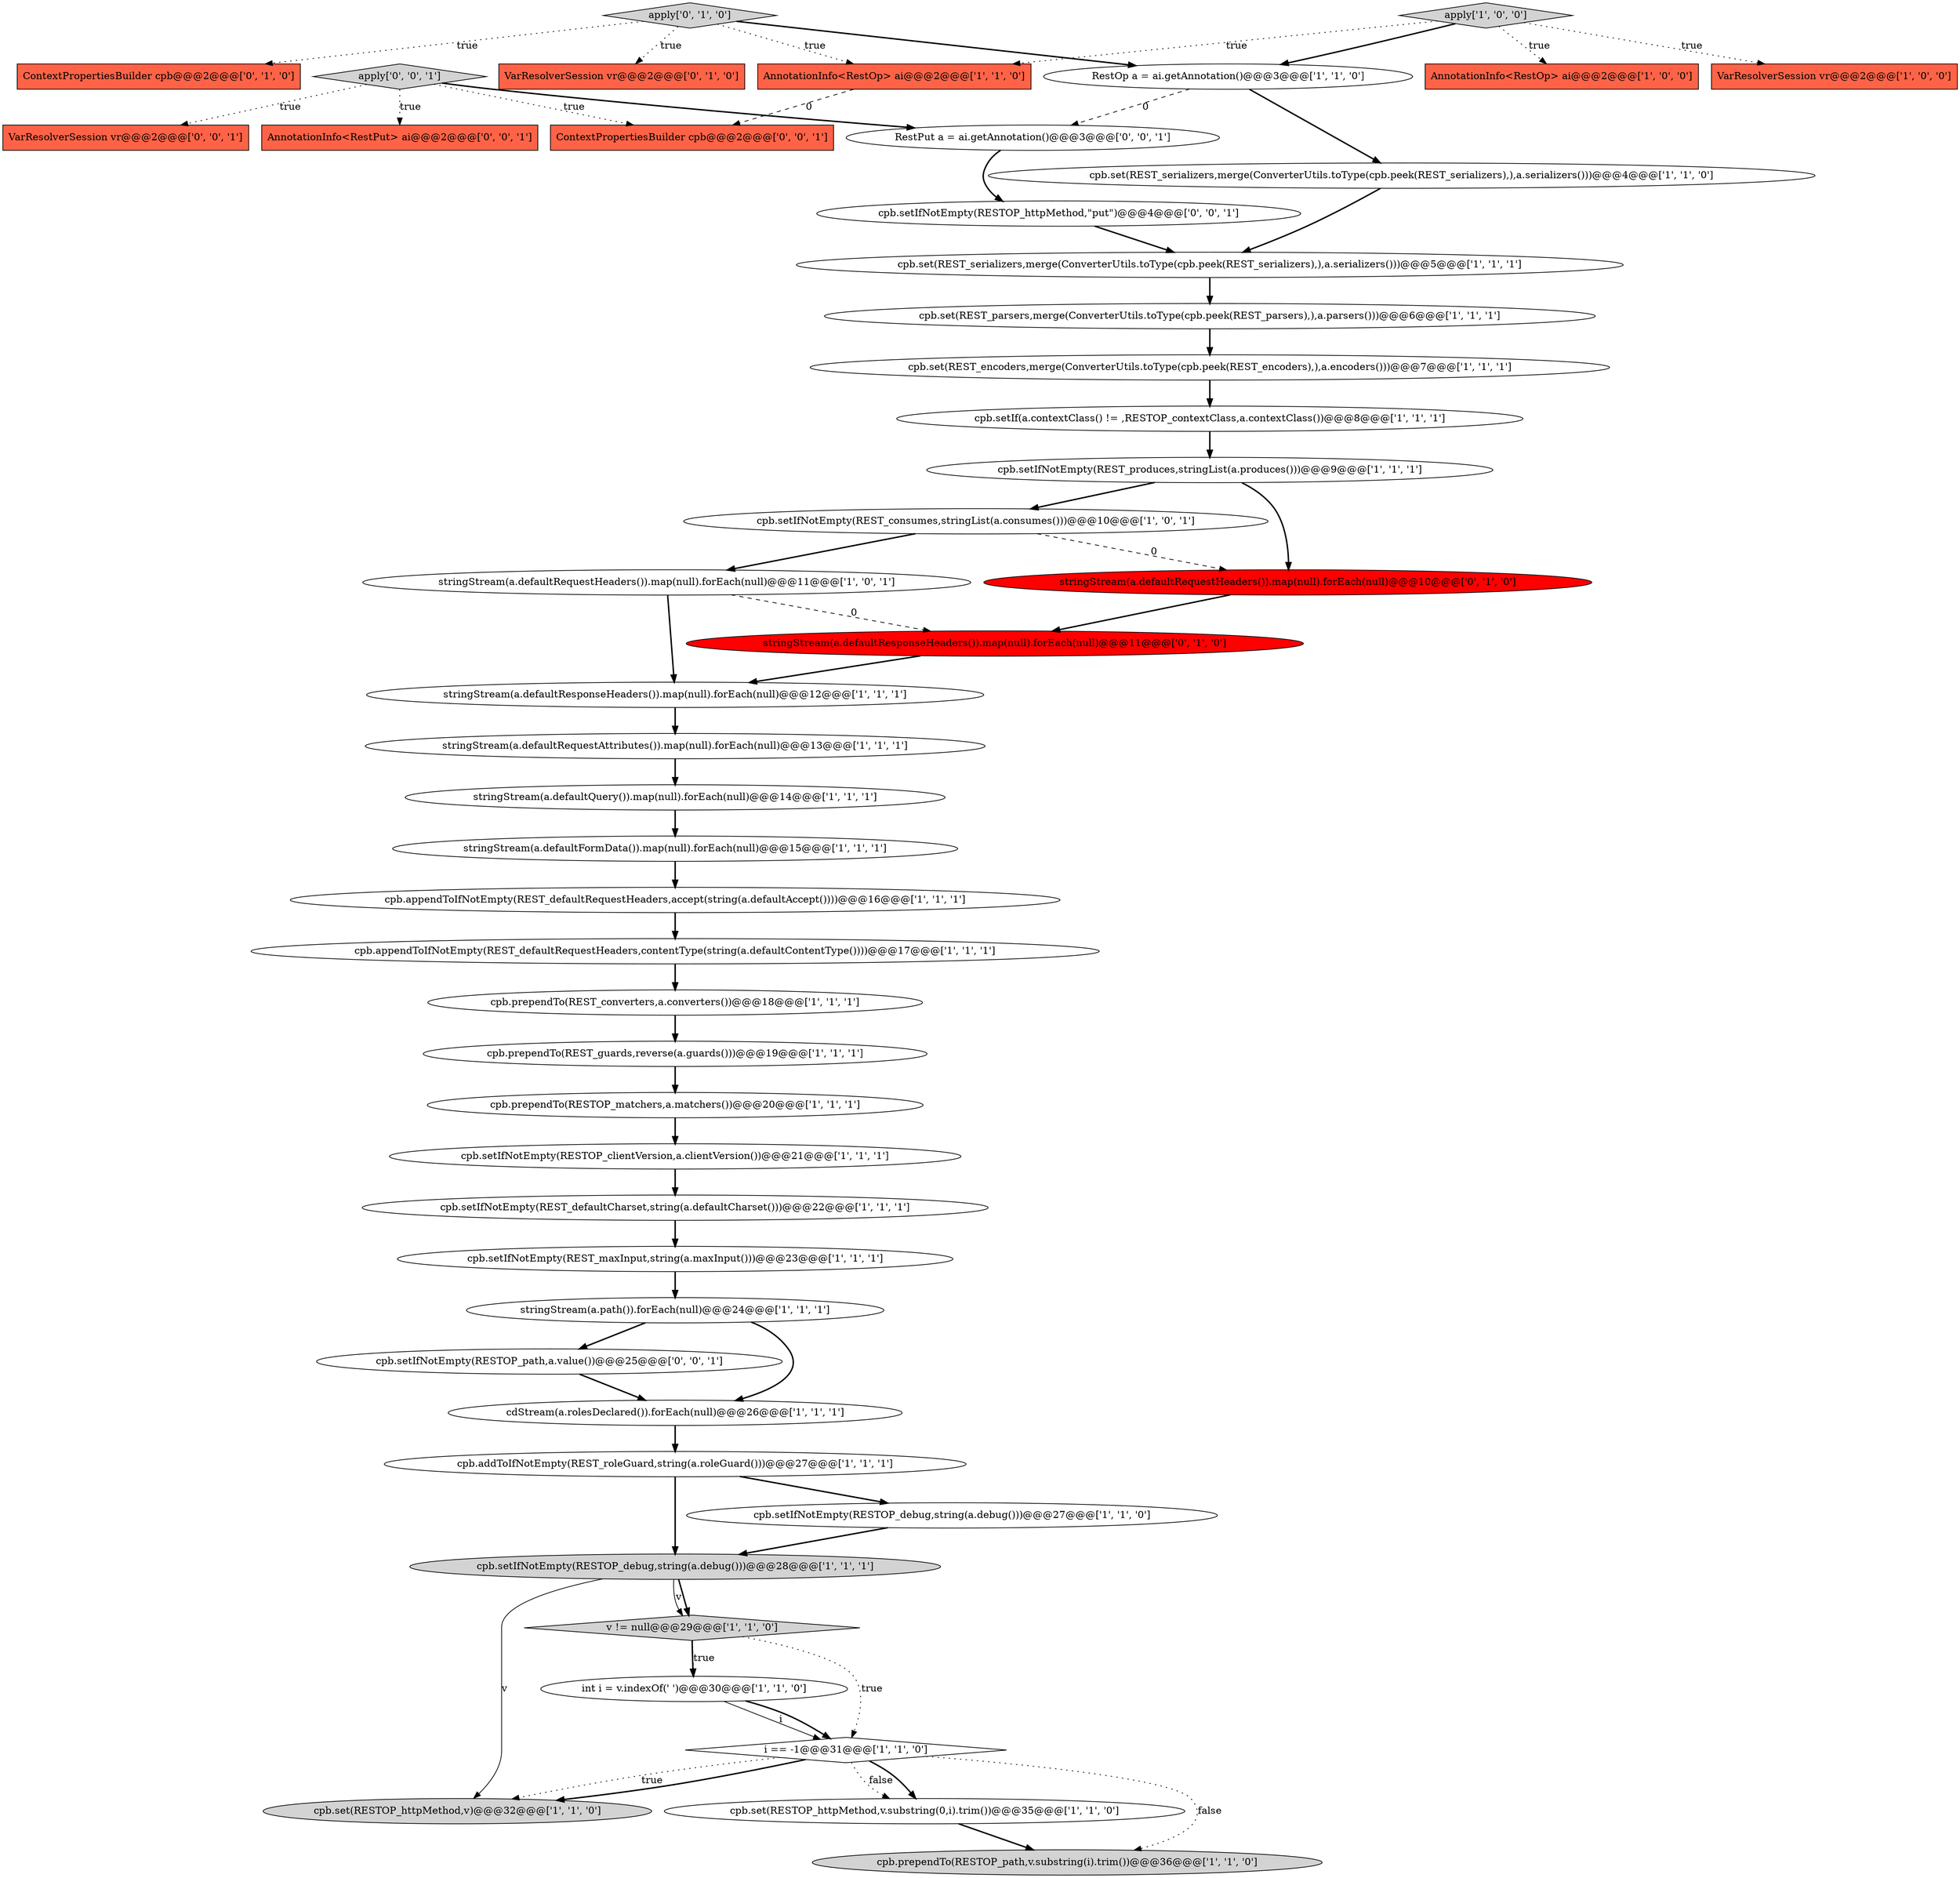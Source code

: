 digraph {
24 [style = filled, label = "cpb.setIfNotEmpty(RESTOP_debug,string(a.debug()))@@@28@@@['1', '1', '1']", fillcolor = lightgray, shape = ellipse image = "AAA0AAABBB1BBB"];
16 [style = filled, label = "stringStream(a.defaultFormData()).map(null).forEach(null)@@@15@@@['1', '1', '1']", fillcolor = white, shape = ellipse image = "AAA0AAABBB1BBB"];
30 [style = filled, label = "stringStream(a.defaultRequestHeaders()).map(null).forEach(null)@@@11@@@['1', '0', '1']", fillcolor = white, shape = ellipse image = "AAA0AAABBB1BBB"];
11 [style = filled, label = "cpb.setIfNotEmpty(REST_defaultCharset,string(a.defaultCharset()))@@@22@@@['1', '1', '1']", fillcolor = white, shape = ellipse image = "AAA0AAABBB1BBB"];
4 [style = filled, label = "cpb.setIfNotEmpty(REST_maxInput,string(a.maxInput()))@@@23@@@['1', '1', '1']", fillcolor = white, shape = ellipse image = "AAA0AAABBB1BBB"];
44 [style = filled, label = "VarResolverSession vr@@@2@@@['0', '0', '1']", fillcolor = tomato, shape = box image = "AAA0AAABBB3BBB"];
36 [style = filled, label = "stringStream(a.defaultResponseHeaders()).map(null).forEach(null)@@@11@@@['0', '1', '0']", fillcolor = red, shape = ellipse image = "AAA1AAABBB2BBB"];
46 [style = filled, label = "AnnotationInfo<RestPut> ai@@@2@@@['0', '0', '1']", fillcolor = tomato, shape = box image = "AAA0AAABBB3BBB"];
20 [style = filled, label = "cdStream(a.rolesDeclared()).forEach(null)@@@26@@@['1', '1', '1']", fillcolor = white, shape = ellipse image = "AAA0AAABBB1BBB"];
38 [style = filled, label = "stringStream(a.defaultRequestHeaders()).map(null).forEach(null)@@@10@@@['0', '1', '0']", fillcolor = red, shape = ellipse image = "AAA1AAABBB2BBB"];
42 [style = filled, label = "cpb.setIfNotEmpty(RESTOP_path,a.value())@@@25@@@['0', '0', '1']", fillcolor = white, shape = ellipse image = "AAA0AAABBB3BBB"];
43 [style = filled, label = "RestPut a = ai.getAnnotation()@@@3@@@['0', '0', '1']", fillcolor = white, shape = ellipse image = "AAA0AAABBB3BBB"];
35 [style = filled, label = "cpb.setIfNotEmpty(REST_produces,stringList(a.produces()))@@@9@@@['1', '1', '1']", fillcolor = white, shape = ellipse image = "AAA0AAABBB1BBB"];
19 [style = filled, label = "cpb.prependTo(REST_converters,a.converters())@@@18@@@['1', '1', '1']", fillcolor = white, shape = ellipse image = "AAA0AAABBB1BBB"];
0 [style = filled, label = "cpb.set(RESTOP_httpMethod,v.substring(0,i).trim())@@@35@@@['1', '1', '0']", fillcolor = white, shape = ellipse image = "AAA0AAABBB1BBB"];
22 [style = filled, label = "cpb.addToIfNotEmpty(REST_roleGuard,string(a.roleGuard()))@@@27@@@['1', '1', '1']", fillcolor = white, shape = ellipse image = "AAA0AAABBB1BBB"];
25 [style = filled, label = "cpb.prependTo(RESTOP_path,v.substring(i).trim())@@@36@@@['1', '1', '0']", fillcolor = lightgray, shape = ellipse image = "AAA0AAABBB1BBB"];
26 [style = filled, label = "cpb.setIfNotEmpty(RESTOP_clientVersion,a.clientVersion())@@@21@@@['1', '1', '1']", fillcolor = white, shape = ellipse image = "AAA0AAABBB1BBB"];
45 [style = filled, label = "cpb.setIfNotEmpty(RESTOP_httpMethod,\"put\")@@@4@@@['0', '0', '1']", fillcolor = white, shape = ellipse image = "AAA0AAABBB3BBB"];
41 [style = filled, label = "apply['0', '0', '1']", fillcolor = lightgray, shape = diamond image = "AAA0AAABBB3BBB"];
28 [style = filled, label = "cpb.appendToIfNotEmpty(REST_defaultRequestHeaders,contentType(string(a.defaultContentType())))@@@17@@@['1', '1', '1']", fillcolor = white, shape = ellipse image = "AAA0AAABBB1BBB"];
29 [style = filled, label = "cpb.setIf(a.contextClass() != ,RESTOP_contextClass,a.contextClass())@@@8@@@['1', '1', '1']", fillcolor = white, shape = ellipse image = "AAA0AAABBB1BBB"];
40 [style = filled, label = "ContextPropertiesBuilder cpb@@@2@@@['0', '1', '0']", fillcolor = tomato, shape = box image = "AAA0AAABBB2BBB"];
31 [style = filled, label = "cpb.setIfNotEmpty(REST_consumes,stringList(a.consumes()))@@@10@@@['1', '0', '1']", fillcolor = white, shape = ellipse image = "AAA0AAABBB1BBB"];
33 [style = filled, label = "cpb.appendToIfNotEmpty(REST_defaultRequestHeaders,accept(string(a.defaultAccept())))@@@16@@@['1', '1', '1']", fillcolor = white, shape = ellipse image = "AAA0AAABBB1BBB"];
6 [style = filled, label = "cpb.prependTo(REST_guards,reverse(a.guards()))@@@19@@@['1', '1', '1']", fillcolor = white, shape = ellipse image = "AAA0AAABBB1BBB"];
1 [style = filled, label = "apply['1', '0', '0']", fillcolor = lightgray, shape = diamond image = "AAA0AAABBB1BBB"];
39 [style = filled, label = "VarResolverSession vr@@@2@@@['0', '1', '0']", fillcolor = tomato, shape = box image = "AAA0AAABBB2BBB"];
9 [style = filled, label = "cpb.setIfNotEmpty(RESTOP_debug,string(a.debug()))@@@27@@@['1', '1', '0']", fillcolor = white, shape = ellipse image = "AAA0AAABBB1BBB"];
27 [style = filled, label = "stringStream(a.defaultRequestAttributes()).map(null).forEach(null)@@@13@@@['1', '1', '1']", fillcolor = white, shape = ellipse image = "AAA0AAABBB1BBB"];
18 [style = filled, label = "RestOp a = ai.getAnnotation()@@@3@@@['1', '1', '0']", fillcolor = white, shape = ellipse image = "AAA0AAABBB1BBB"];
5 [style = filled, label = "i == -1@@@31@@@['1', '1', '0']", fillcolor = white, shape = diamond image = "AAA0AAABBB1BBB"];
34 [style = filled, label = "cpb.set(REST_serializers,merge(ConverterUtils.toType(cpb.peek(REST_serializers),),a.serializers()))@@@4@@@['1', '1', '0']", fillcolor = white, shape = ellipse image = "AAA0AAABBB1BBB"];
13 [style = filled, label = "int i = v.indexOf(' ')@@@30@@@['1', '1', '0']", fillcolor = white, shape = ellipse image = "AAA0AAABBB1BBB"];
21 [style = filled, label = "AnnotationInfo<RestOp> ai@@@2@@@['1', '1', '0']", fillcolor = tomato, shape = box image = "AAA0AAABBB1BBB"];
10 [style = filled, label = "v != null@@@29@@@['1', '1', '0']", fillcolor = lightgray, shape = diamond image = "AAA0AAABBB1BBB"];
12 [style = filled, label = "stringStream(a.defaultResponseHeaders()).map(null).forEach(null)@@@12@@@['1', '1', '1']", fillcolor = white, shape = ellipse image = "AAA0AAABBB1BBB"];
15 [style = filled, label = "cpb.set(REST_parsers,merge(ConverterUtils.toType(cpb.peek(REST_parsers),),a.parsers()))@@@6@@@['1', '1', '1']", fillcolor = white, shape = ellipse image = "AAA0AAABBB1BBB"];
37 [style = filled, label = "apply['0', '1', '0']", fillcolor = lightgray, shape = diamond image = "AAA0AAABBB2BBB"];
47 [style = filled, label = "ContextPropertiesBuilder cpb@@@2@@@['0', '0', '1']", fillcolor = tomato, shape = box image = "AAA0AAABBB3BBB"];
3 [style = filled, label = "cpb.set(RESTOP_httpMethod,v)@@@32@@@['1', '1', '0']", fillcolor = lightgray, shape = ellipse image = "AAA0AAABBB1BBB"];
32 [style = filled, label = "stringStream(a.defaultQuery()).map(null).forEach(null)@@@14@@@['1', '1', '1']", fillcolor = white, shape = ellipse image = "AAA0AAABBB1BBB"];
14 [style = filled, label = "cpb.set(REST_serializers,merge(ConverterUtils.toType(cpb.peek(REST_serializers),),a.serializers()))@@@5@@@['1', '1', '1']", fillcolor = white, shape = ellipse image = "AAA0AAABBB1BBB"];
17 [style = filled, label = "AnnotationInfo<RestOp> ai@@@2@@@['1', '0', '0']", fillcolor = tomato, shape = box image = "AAA0AAABBB1BBB"];
23 [style = filled, label = "stringStream(a.path()).forEach(null)@@@24@@@['1', '1', '1']", fillcolor = white, shape = ellipse image = "AAA0AAABBB1BBB"];
2 [style = filled, label = "cpb.set(REST_encoders,merge(ConverterUtils.toType(cpb.peek(REST_encoders),),a.encoders()))@@@7@@@['1', '1', '1']", fillcolor = white, shape = ellipse image = "AAA0AAABBB1BBB"];
8 [style = filled, label = "cpb.prependTo(RESTOP_matchers,a.matchers())@@@20@@@['1', '1', '1']", fillcolor = white, shape = ellipse image = "AAA0AAABBB1BBB"];
7 [style = filled, label = "VarResolverSession vr@@@2@@@['1', '0', '0']", fillcolor = tomato, shape = box image = "AAA0AAABBB1BBB"];
24->10 [style = bold, label=""];
5->3 [style = bold, label=""];
18->43 [style = dashed, label="0"];
35->31 [style = bold, label=""];
15->2 [style = bold, label=""];
27->32 [style = bold, label=""];
23->20 [style = bold, label=""];
1->17 [style = dotted, label="true"];
41->46 [style = dotted, label="true"];
18->34 [style = bold, label=""];
33->28 [style = bold, label=""];
11->4 [style = bold, label=""];
22->9 [style = bold, label=""];
42->20 [style = bold, label=""];
13->5 [style = solid, label="i"];
37->21 [style = dotted, label="true"];
1->21 [style = dotted, label="true"];
38->36 [style = bold, label=""];
1->18 [style = bold, label=""];
36->12 [style = bold, label=""];
32->16 [style = bold, label=""];
5->3 [style = dotted, label="true"];
30->36 [style = dashed, label="0"];
19->6 [style = bold, label=""];
10->5 [style = dotted, label="true"];
26->11 [style = bold, label=""];
43->45 [style = bold, label=""];
20->22 [style = bold, label=""];
23->42 [style = bold, label=""];
1->7 [style = dotted, label="true"];
5->0 [style = dotted, label="false"];
31->38 [style = dashed, label="0"];
30->12 [style = bold, label=""];
45->14 [style = bold, label=""];
21->47 [style = dashed, label="0"];
10->13 [style = bold, label=""];
5->0 [style = bold, label=""];
10->13 [style = dotted, label="true"];
16->33 [style = bold, label=""];
0->25 [style = bold, label=""];
37->39 [style = dotted, label="true"];
6->8 [style = bold, label=""];
31->30 [style = bold, label=""];
41->47 [style = dotted, label="true"];
28->19 [style = bold, label=""];
5->25 [style = dotted, label="false"];
13->5 [style = bold, label=""];
37->18 [style = bold, label=""];
14->15 [style = bold, label=""];
34->14 [style = bold, label=""];
35->38 [style = bold, label=""];
29->35 [style = bold, label=""];
22->24 [style = bold, label=""];
37->40 [style = dotted, label="true"];
2->29 [style = bold, label=""];
24->10 [style = solid, label="v"];
41->43 [style = bold, label=""];
12->27 [style = bold, label=""];
41->44 [style = dotted, label="true"];
9->24 [style = bold, label=""];
4->23 [style = bold, label=""];
8->26 [style = bold, label=""];
24->3 [style = solid, label="v"];
}
